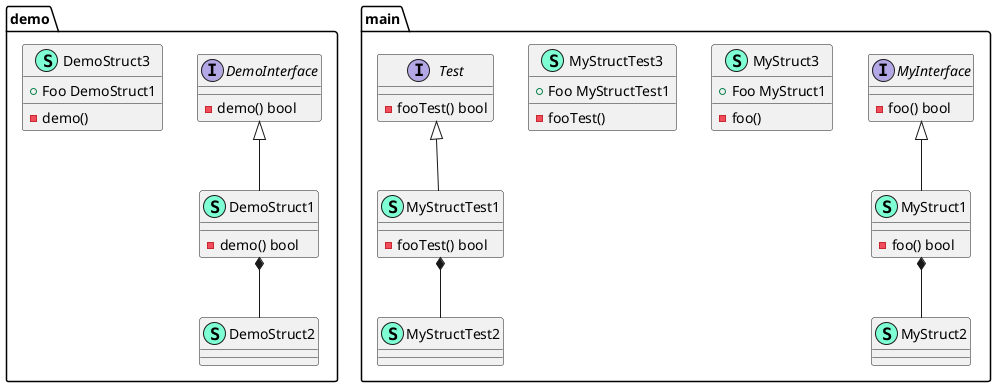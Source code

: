 @startuml
namespace demo {
    interface DemoInterface  {
        - demo() bool

    }
    class DemoStruct1 << (S,Aquamarine) >> {
        - demo() bool

    }
    class DemoStruct2 << (S,Aquamarine) >> {
    }
    class DemoStruct3 << (S,Aquamarine) >> {
        + Foo DemoStruct1

        - demo() 

    }
}
"demo.DemoStruct1" *-- "demo.DemoStruct2"

"demo.DemoInterface" <|-- "demo.DemoStruct1"

namespace main {
    interface MyInterface  {
        - foo() bool

    }
    class MyStruct1 << (S,Aquamarine) >> {
        - foo() bool

    }
    class MyStruct2 << (S,Aquamarine) >> {
    }
    class MyStruct3 << (S,Aquamarine) >> {
        + Foo MyStruct1

        - foo() 

    }
    class MyStructTest1 << (S,Aquamarine) >> {
        - fooTest() bool

    }
    class MyStructTest2 << (S,Aquamarine) >> {
    }
    class MyStructTest3 << (S,Aquamarine) >> {
        + Foo MyStructTest1

        - fooTest() 

    }
    interface Test  {
        - fooTest() bool

    }
}
"main.MyStruct1" *-- "main.MyStruct2"
"main.MyStructTest1" *-- "main.MyStructTest2"

"main.MyInterface" <|-- "main.MyStruct1"
"main.Test" <|-- "main.MyStructTest1"

@enduml
